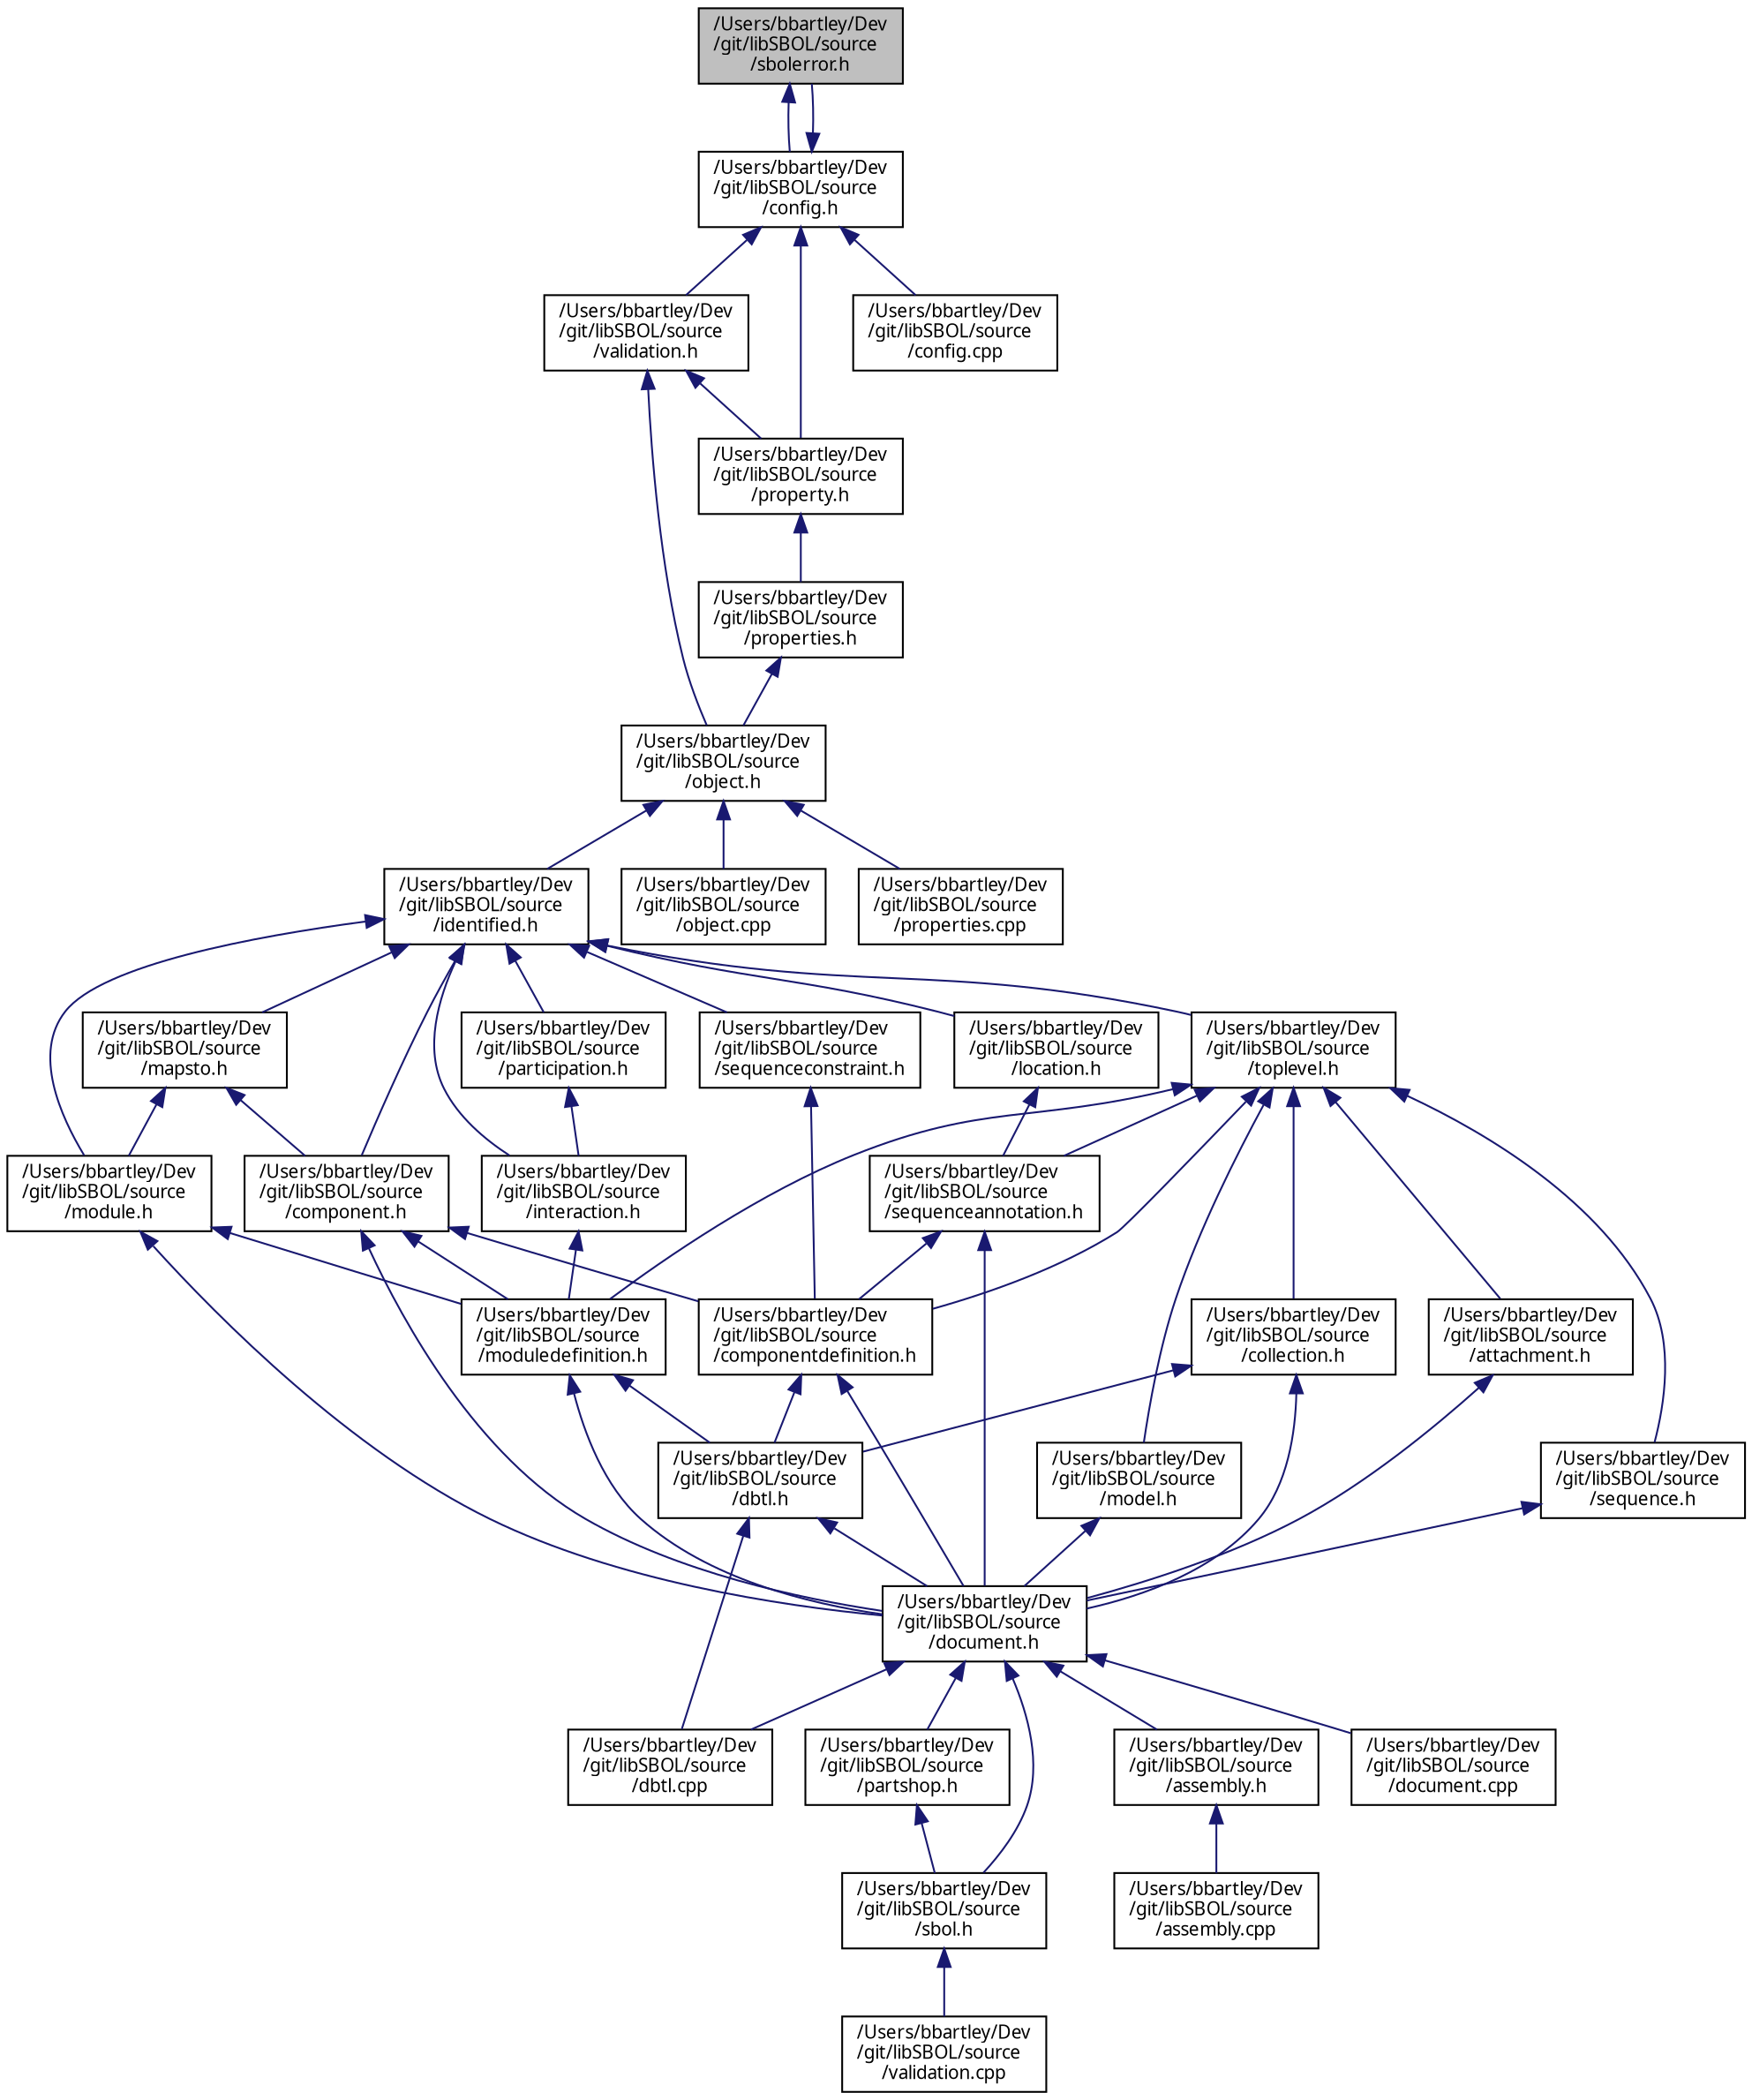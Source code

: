 digraph "/Users/bbartley/Dev/git/libSBOL/source/sbolerror.h"
{
  edge [fontname="FreeSans.ttf",fontsize="10",labelfontname="FreeSans.ttf",labelfontsize="10"];
  node [fontname="FreeSans.ttf",fontsize="10",shape=record];
  Node8 [label="/Users/bbartley/Dev\l/git/libSBOL/source\l/sbolerror.h",height=0.2,width=0.4,color="black", fillcolor="grey75", style="filled", fontcolor="black"];
  Node8 -> Node9 [dir="back",color="midnightblue",fontsize="10",style="solid",fontname="FreeSans.ttf"];
  Node9 [label="/Users/bbartley/Dev\l/git/libSBOL/source\l/config.h",height=0.2,width=0.4,color="black", fillcolor="white", style="filled",URL="$config_8h.html",tooltip="Global library options and configuration methods. "];
  Node9 -> Node10 [dir="back",color="midnightblue",fontsize="10",style="solid",fontname="FreeSans.ttf"];
  Node10 [label="/Users/bbartley/Dev\l/git/libSBOL/source\l/validation.h",height=0.2,width=0.4,color="black", fillcolor="white", style="filled",URL="$validation_8h.html",tooltip="Validation rules. "];
  Node10 -> Node11 [dir="back",color="midnightblue",fontsize="10",style="solid",fontname="FreeSans.ttf"];
  Node11 [label="/Users/bbartley/Dev\l/git/libSBOL/source\l/object.h",height=0.2,width=0.4,color="black", fillcolor="white", style="filled",URL="$object_8h.html",tooltip="SBOLObject class (a low-level, abstract class) "];
  Node11 -> Node12 [dir="back",color="midnightblue",fontsize="10",style="solid",fontname="FreeSans.ttf"];
  Node12 [label="/Users/bbartley/Dev\l/git/libSBOL/source\l/identified.h",height=0.2,width=0.4,color="black", fillcolor="white", style="filled",URL="$identified_8h.html",tooltip="Identified class. "];
  Node12 -> Node13 [dir="back",color="midnightblue",fontsize="10",style="solid",fontname="FreeSans.ttf"];
  Node13 [label="/Users/bbartley/Dev\l/git/libSBOL/source\l/toplevel.h",height=0.2,width=0.4,color="black", fillcolor="white", style="filled",URL="$toplevel_8h.html",tooltip="TopLevel class. "];
  Node13 -> Node14 [dir="back",color="midnightblue",fontsize="10",style="solid",fontname="FreeSans.ttf"];
  Node14 [label="/Users/bbartley/Dev\l/git/libSBOL/source\l/componentdefinition.h",height=0.2,width=0.4,color="black", fillcolor="white", style="filled",URL="$componentdefinition_8h.html",tooltip="ComponentDefinition class. "];
  Node14 -> Node15 [dir="back",color="midnightblue",fontsize="10",style="solid",fontname="FreeSans.ttf"];
  Node15 [label="/Users/bbartley/Dev\l/git/libSBOL/source\l/document.h",height=0.2,width=0.4,color="black", fillcolor="white", style="filled",URL="$document_8h.html",tooltip="Document class, serialization method, and some low-level accessor methods. "];
  Node15 -> Node16 [dir="back",color="midnightblue",fontsize="10",style="solid",fontname="FreeSans.ttf"];
  Node16 [label="/Users/bbartley/Dev\l/git/libSBOL/source\l/assembly.h",height=0.2,width=0.4,color="black", fillcolor="white", style="filled",URL="$assembly_8h.html",tooltip="Convenience methods for manipulating primary sequence structure. "];
  Node16 -> Node17 [dir="back",color="midnightblue",fontsize="10",style="solid",fontname="FreeSans.ttf"];
  Node17 [label="/Users/bbartley/Dev\l/git/libSBOL/source\l/assembly.cpp",height=0.2,width=0.4,color="black", fillcolor="white", style="filled",URL="$assembly_8cpp.html",tooltip="Convenience methods for manipulating primary sequence structure. "];
  Node15 -> Node18 [dir="back",color="midnightblue",fontsize="10",style="solid",fontname="FreeSans.ttf"];
  Node18 [label="/Users/bbartley/Dev\l/git/libSBOL/source\l/dbtl.cpp",height=0.2,width=0.4,color="black", fillcolor="white", style="filled",URL="$dbtl_8cpp.html",tooltip="Methods for Design-Build-Test classes. "];
  Node15 -> Node19 [dir="back",color="midnightblue",fontsize="10",style="solid",fontname="FreeSans.ttf"];
  Node19 [label="/Users/bbartley/Dev\l/git/libSBOL/source\l/document.cpp",height=0.2,width=0.4,color="black", fillcolor="white", style="filled",URL="$document_8cpp.html",tooltip="Document class, serialization method, and some low-level accessor methods. "];
  Node15 -> Node20 [dir="back",color="midnightblue",fontsize="10",style="solid",fontname="FreeSans.ttf"];
  Node20 [label="/Users/bbartley/Dev\l/git/libSBOL/source\l/partshop.h",height=0.2,width=0.4,color="black", fillcolor="white", style="filled",URL="$partshop_8h.html",tooltip="API front-end for online bioparts repositories. "];
  Node20 -> Node21 [dir="back",color="midnightblue",fontsize="10",style="solid",fontname="FreeSans.ttf"];
  Node21 [label="/Users/bbartley/Dev\l/git/libSBOL/source\l/sbol.h",height=0.2,width=0.4,color="black", fillcolor="white", style="filled",URL="$sbol_8h.html",tooltip="Import this header to access the libSBOL API. "];
  Node21 -> Node22 [dir="back",color="midnightblue",fontsize="10",style="solid",fontname="FreeSans.ttf"];
  Node22 [label="/Users/bbartley/Dev\l/git/libSBOL/source\l/validation.cpp",height=0.2,width=0.4,color="black", fillcolor="white", style="filled",URL="$validation_8cpp.html",tooltip="Validation rules. "];
  Node15 -> Node21 [dir="back",color="midnightblue",fontsize="10",style="solid",fontname="FreeSans.ttf"];
  Node14 -> Node23 [dir="back",color="midnightblue",fontsize="10",style="solid",fontname="FreeSans.ttf"];
  Node23 [label="/Users/bbartley/Dev\l/git/libSBOL/source\l/dbtl.h",height=0.2,width=0.4,color="black", fillcolor="white", style="filled",URL="$dbtl_8h.html",tooltip="Contains the interface for Design-Build-Test classes. "];
  Node23 -> Node15 [dir="back",color="midnightblue",fontsize="10",style="solid",fontname="FreeSans.ttf"];
  Node23 -> Node18 [dir="back",color="midnightblue",fontsize="10",style="solid",fontname="FreeSans.ttf"];
  Node13 -> Node24 [dir="back",color="midnightblue",fontsize="10",style="solid",fontname="FreeSans.ttf"];
  Node24 [label="/Users/bbartley/Dev\l/git/libSBOL/source\l/sequenceannotation.h",height=0.2,width=0.4,color="black", fillcolor="white", style="filled",URL="$sequenceannotation_8h.html",tooltip="SequenceAnnotation class. "];
  Node24 -> Node14 [dir="back",color="midnightblue",fontsize="10",style="solid",fontname="FreeSans.ttf"];
  Node24 -> Node15 [dir="back",color="midnightblue",fontsize="10",style="solid",fontname="FreeSans.ttf"];
  Node13 -> Node25 [dir="back",color="midnightblue",fontsize="10",style="solid",fontname="FreeSans.ttf"];
  Node25 [label="/Users/bbartley/Dev\l/git/libSBOL/source\l/sequence.h",height=0.2,width=0.4,color="black", fillcolor="white", style="filled",URL="$sequence_8h.html",tooltip="Sequence class. "];
  Node25 -> Node15 [dir="back",color="midnightblue",fontsize="10",style="solid",fontname="FreeSans.ttf"];
  Node13 -> Node26 [dir="back",color="midnightblue",fontsize="10",style="solid",fontname="FreeSans.ttf"];
  Node26 [label="/Users/bbartley/Dev\l/git/libSBOL/source\l/moduledefinition.h",height=0.2,width=0.4,color="black", fillcolor="white", style="filled",URL="$moduledefinition_8h.html",tooltip="ModuleDefinition class. "];
  Node26 -> Node15 [dir="back",color="midnightblue",fontsize="10",style="solid",fontname="FreeSans.ttf"];
  Node26 -> Node23 [dir="back",color="midnightblue",fontsize="10",style="solid",fontname="FreeSans.ttf"];
  Node13 -> Node27 [dir="back",color="midnightblue",fontsize="10",style="solid",fontname="FreeSans.ttf"];
  Node27 [label="/Users/bbartley/Dev\l/git/libSBOL/source\l/model.h",height=0.2,width=0.4,color="black", fillcolor="white", style="filled",URL="$model_8h.html",tooltip="Model class. "];
  Node27 -> Node15 [dir="back",color="midnightblue",fontsize="10",style="solid",fontname="FreeSans.ttf"];
  Node13 -> Node28 [dir="back",color="midnightblue",fontsize="10",style="solid",fontname="FreeSans.ttf"];
  Node28 [label="/Users/bbartley/Dev\l/git/libSBOL/source\l/collection.h",height=0.2,width=0.4,color="black", fillcolor="white", style="filled",URL="$collection_8h.html",tooltip="Collection class. "];
  Node28 -> Node15 [dir="back",color="midnightblue",fontsize="10",style="solid",fontname="FreeSans.ttf"];
  Node28 -> Node23 [dir="back",color="midnightblue",fontsize="10",style="solid",fontname="FreeSans.ttf"];
  Node13 -> Node29 [dir="back",color="midnightblue",fontsize="10",style="solid",fontname="FreeSans.ttf"];
  Node29 [label="/Users/bbartley/Dev\l/git/libSBOL/source\l/attachment.h",height=0.2,width=0.4,color="black", fillcolor="white", style="filled",URL="$attachment_8h.html",tooltip="Attachment class. "];
  Node29 -> Node15 [dir="back",color="midnightblue",fontsize="10",style="solid",fontname="FreeSans.ttf"];
  Node12 -> Node30 [dir="back",color="midnightblue",fontsize="10",style="solid",fontname="FreeSans.ttf"];
  Node30 [label="/Users/bbartley/Dev\l/git/libSBOL/source\l/component.h",height=0.2,width=0.4,color="black", fillcolor="white", style="filled",URL="$component_8h.html",tooltip="ComponentInstance, Component, and FunctionalComponent classes. "];
  Node30 -> Node14 [dir="back",color="midnightblue",fontsize="10",style="solid",fontname="FreeSans.ttf"];
  Node30 -> Node15 [dir="back",color="midnightblue",fontsize="10",style="solid",fontname="FreeSans.ttf"];
  Node30 -> Node26 [dir="back",color="midnightblue",fontsize="10",style="solid",fontname="FreeSans.ttf"];
  Node12 -> Node31 [dir="back",color="midnightblue",fontsize="10",style="solid",fontname="FreeSans.ttf"];
  Node31 [label="/Users/bbartley/Dev\l/git/libSBOL/source\l/mapsto.h",height=0.2,width=0.4,color="black", fillcolor="white", style="filled",URL="$mapsto_8h.html",tooltip="MapsTo class. "];
  Node31 -> Node30 [dir="back",color="midnightblue",fontsize="10",style="solid",fontname="FreeSans.ttf"];
  Node31 -> Node32 [dir="back",color="midnightblue",fontsize="10",style="solid",fontname="FreeSans.ttf"];
  Node32 [label="/Users/bbartley/Dev\l/git/libSBOL/source\l/module.h",height=0.2,width=0.4,color="black", fillcolor="white", style="filled",URL="$module_8h.html",tooltip="Module class. "];
  Node32 -> Node26 [dir="back",color="midnightblue",fontsize="10",style="solid",fontname="FreeSans.ttf"];
  Node32 -> Node15 [dir="back",color="midnightblue",fontsize="10",style="solid",fontname="FreeSans.ttf"];
  Node12 -> Node33 [dir="back",color="midnightblue",fontsize="10",style="solid",fontname="FreeSans.ttf"];
  Node33 [label="/Users/bbartley/Dev\l/git/libSBOL/source\l/location.h",height=0.2,width=0.4,color="black", fillcolor="white", style="filled",URL="$location_8h.html",tooltip="Location, Cut, Range, and GenericLocation classes. "];
  Node33 -> Node24 [dir="back",color="midnightblue",fontsize="10",style="solid",fontname="FreeSans.ttf"];
  Node12 -> Node34 [dir="back",color="midnightblue",fontsize="10",style="solid",fontname="FreeSans.ttf"];
  Node34 [label="/Users/bbartley/Dev\l/git/libSBOL/source\l/sequenceconstraint.h",height=0.2,width=0.4,color="black", fillcolor="white", style="filled",URL="$sequenceconstraint_8h.html",tooltip="SequenceConstraint class. "];
  Node34 -> Node14 [dir="back",color="midnightblue",fontsize="10",style="solid",fontname="FreeSans.ttf"];
  Node12 -> Node32 [dir="back",color="midnightblue",fontsize="10",style="solid",fontname="FreeSans.ttf"];
  Node12 -> Node35 [dir="back",color="midnightblue",fontsize="10",style="solid",fontname="FreeSans.ttf"];
  Node35 [label="/Users/bbartley/Dev\l/git/libSBOL/source\l/interaction.h",height=0.2,width=0.4,color="black", fillcolor="white", style="filled",URL="$interaction_8h.html",tooltip="Interaction class. "];
  Node35 -> Node26 [dir="back",color="midnightblue",fontsize="10",style="solid",fontname="FreeSans.ttf"];
  Node12 -> Node36 [dir="back",color="midnightblue",fontsize="10",style="solid",fontname="FreeSans.ttf"];
  Node36 [label="/Users/bbartley/Dev\l/git/libSBOL/source\l/participation.h",height=0.2,width=0.4,color="black", fillcolor="white", style="filled",URL="$participation_8h.html",tooltip="Participation class. "];
  Node36 -> Node35 [dir="back",color="midnightblue",fontsize="10",style="solid",fontname="FreeSans.ttf"];
  Node11 -> Node37 [dir="back",color="midnightblue",fontsize="10",style="solid",fontname="FreeSans.ttf"];
  Node37 [label="/Users/bbartley/Dev\l/git/libSBOL/source\l/object.cpp",height=0.2,width=0.4,color="black", fillcolor="white", style="filled",URL="$object_8cpp.html",tooltip="SBOLObject class (a low-level, abstract class) "];
  Node11 -> Node38 [dir="back",color="midnightblue",fontsize="10",style="solid",fontname="FreeSans.ttf"];
  Node38 [label="/Users/bbartley/Dev\l/git/libSBOL/source\l/properties.cpp",height=0.2,width=0.4,color="black", fillcolor="white", style="filled",URL="$properties_8cpp.html",tooltip="Property template classes (eg, TextProperty, URIProperty, IntProperty) "];
  Node10 -> Node39 [dir="back",color="midnightblue",fontsize="10",style="solid",fontname="FreeSans.ttf"];
  Node39 [label="/Users/bbartley/Dev\l/git/libSBOL/source\l/property.h",height=0.2,width=0.4,color="black", fillcolor="white", style="filled",URL="$property_8h.html",tooltip="Property template classes (eg, TextProperty, URIProperty, IntProperty) "];
  Node39 -> Node40 [dir="back",color="midnightblue",fontsize="10",style="solid",fontname="FreeSans.ttf"];
  Node40 [label="/Users/bbartley/Dev\l/git/libSBOL/source\l/properties.h",height=0.2,width=0.4,color="black", fillcolor="white", style="filled",URL="$properties_8h.html",tooltip="Property template classes (eg, TextProperty, URIProperty, IntProperty) "];
  Node40 -> Node11 [dir="back",color="midnightblue",fontsize="10",style="solid",fontname="FreeSans.ttf"];
  Node9 -> Node8 [dir="back",color="midnightblue",fontsize="10",style="solid",fontname="FreeSans.ttf"];
  Node9 -> Node39 [dir="back",color="midnightblue",fontsize="10",style="solid",fontname="FreeSans.ttf"];
  Node9 -> Node41 [dir="back",color="midnightblue",fontsize="10",style="solid",fontname="FreeSans.ttf"];
  Node41 [label="/Users/bbartley/Dev\l/git/libSBOL/source\l/config.cpp",height=0.2,width=0.4,color="black", fillcolor="white", style="filled",URL="$config_8cpp.html",tooltip="Global library options and configuration methods. "];
}
